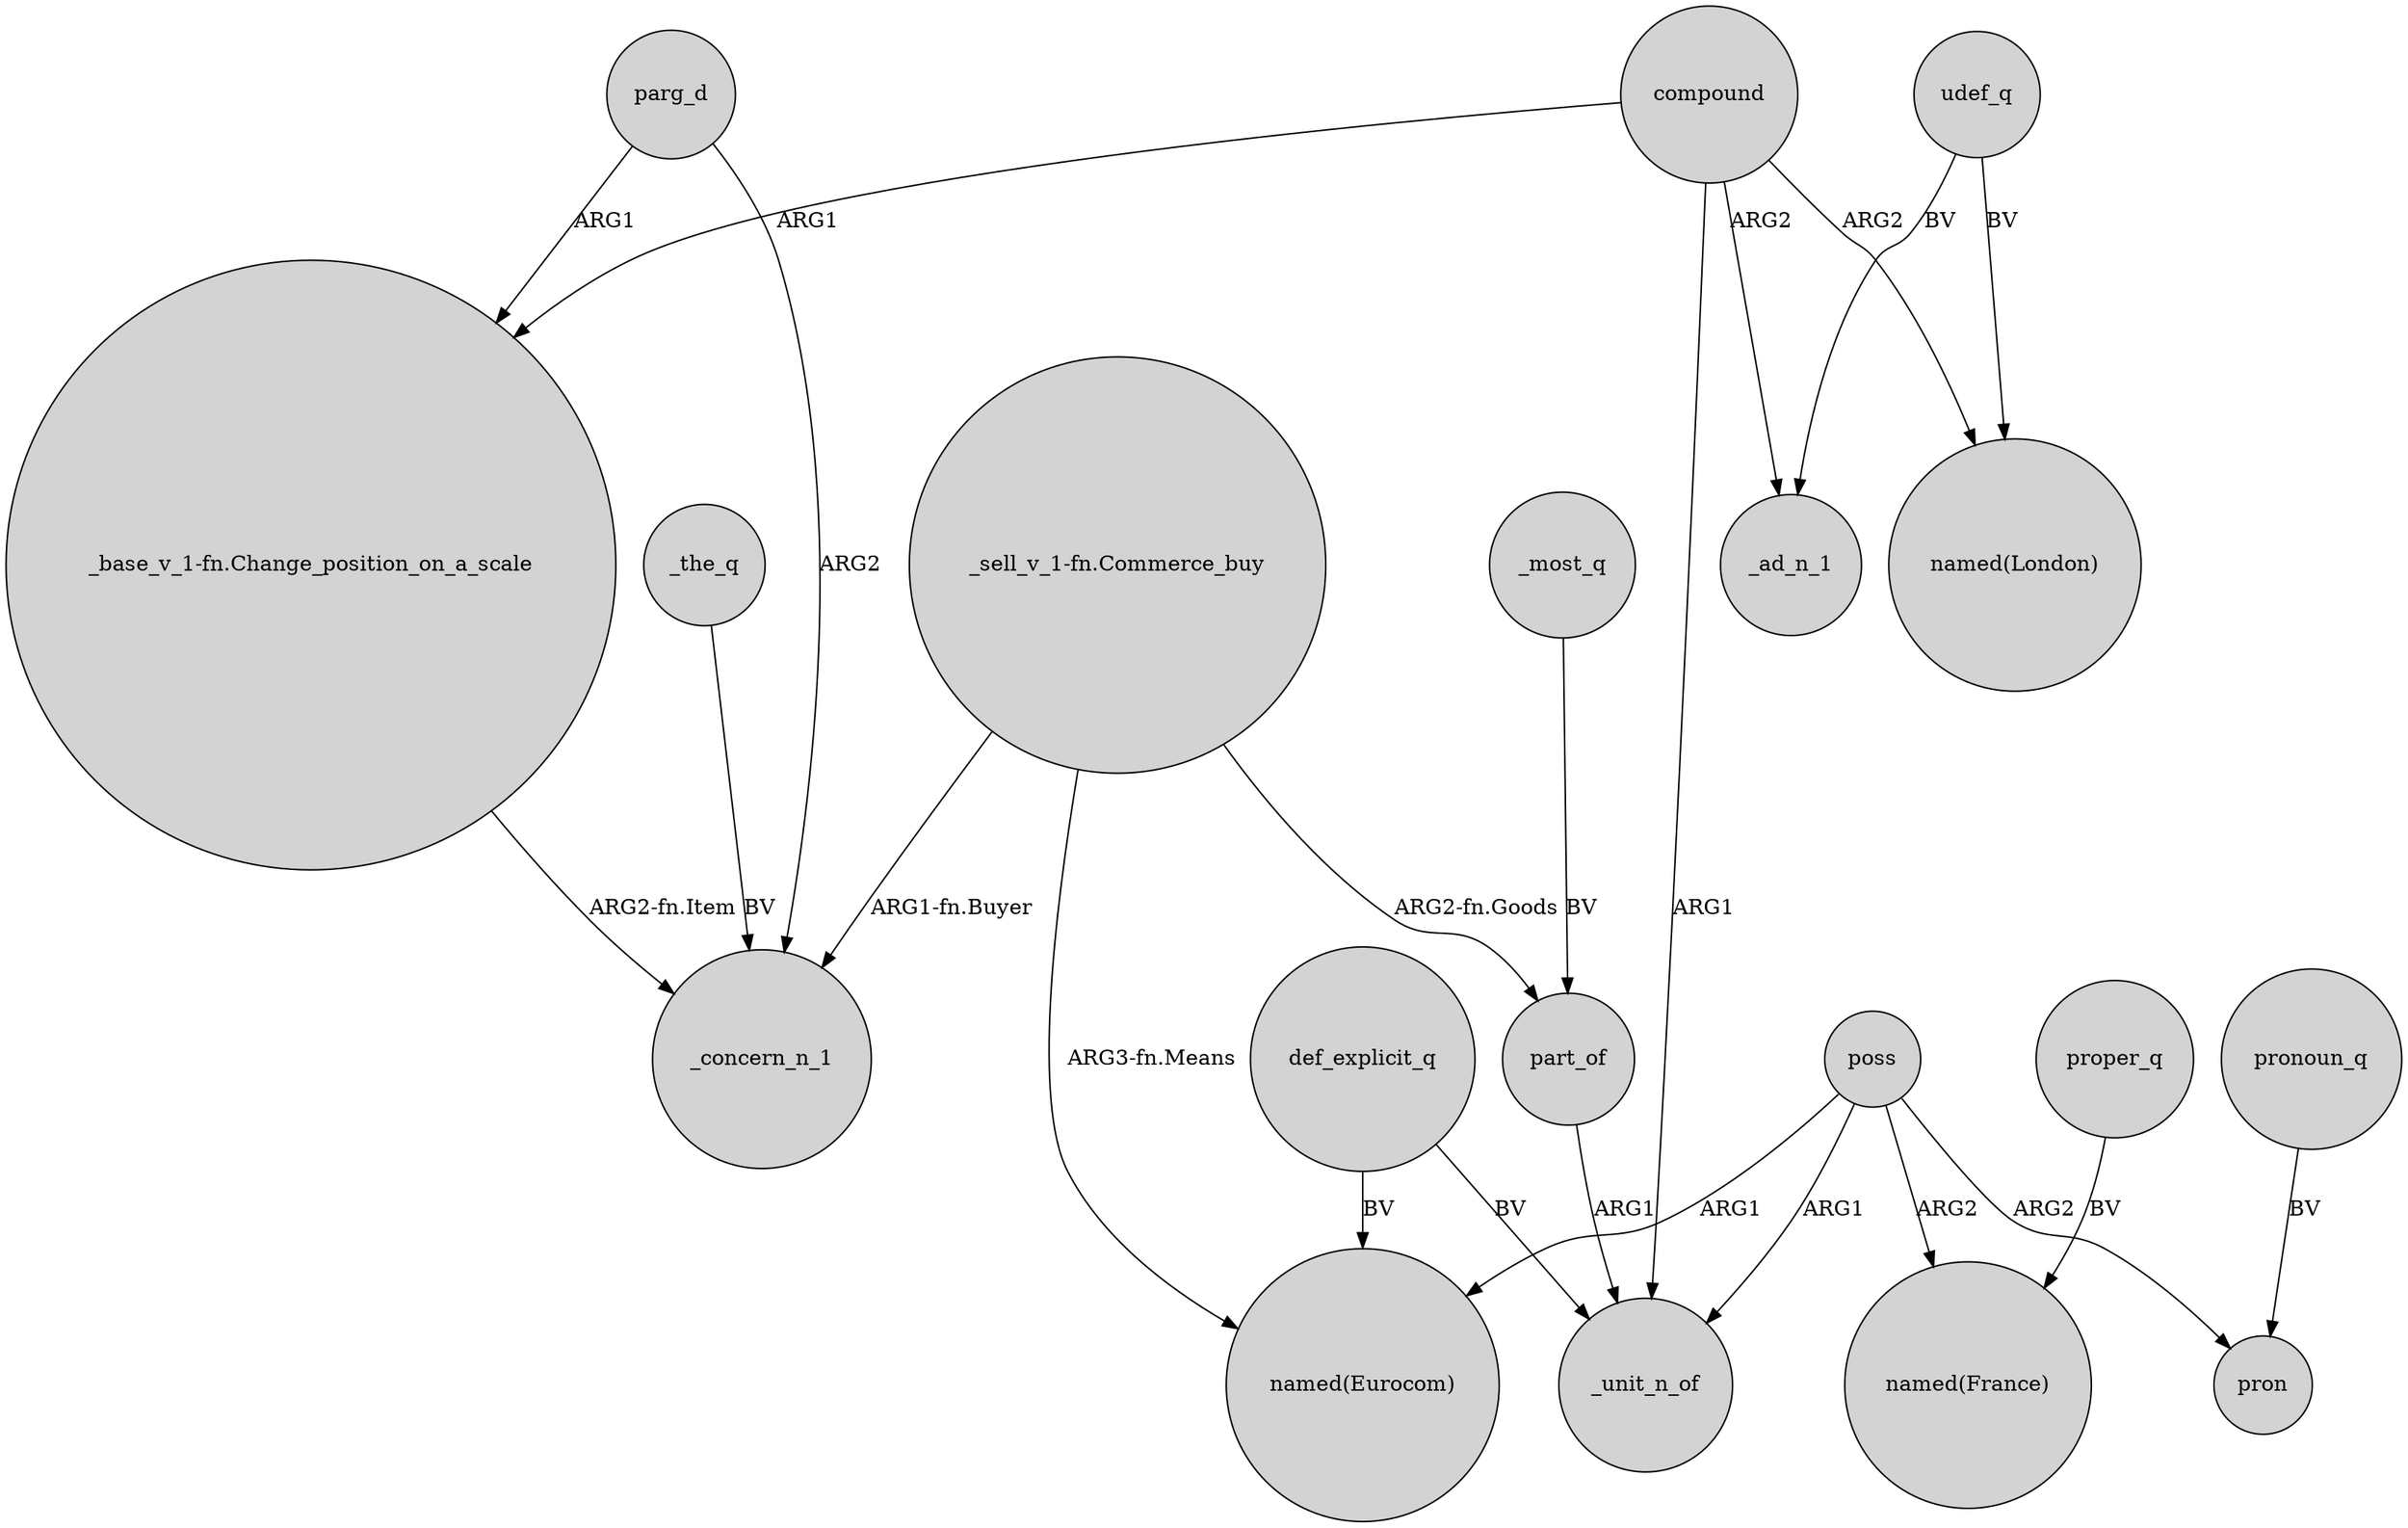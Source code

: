 digraph {
	node [shape=circle style=filled]
	"_base_v_1-fn.Change_position_on_a_scale" -> _concern_n_1 [label="ARG2-fn.Item"]
	parg_d -> "_base_v_1-fn.Change_position_on_a_scale" [label=ARG1]
	compound -> "named(London)" [label=ARG2]
	proper_q -> "named(France)" [label=BV]
	udef_q -> "named(London)" [label=BV]
	"_sell_v_1-fn.Commerce_buy" -> _concern_n_1 [label="ARG1-fn.Buyer"]
	_the_q -> _concern_n_1 [label=BV]
	part_of -> _unit_n_of [label=ARG1]
	pronoun_q -> pron [label=BV]
	poss -> pron [label=ARG2]
	parg_d -> _concern_n_1 [label=ARG2]
	compound -> _ad_n_1 [label=ARG2]
	def_explicit_q -> _unit_n_of [label=BV]
	"_sell_v_1-fn.Commerce_buy" -> part_of [label="ARG2-fn.Goods"]
	_most_q -> part_of [label=BV]
	def_explicit_q -> "named(Eurocom)" [label=BV]
	poss -> "named(Eurocom)" [label=ARG1]
	compound -> "_base_v_1-fn.Change_position_on_a_scale" [label=ARG1]
	poss -> "named(France)" [label=ARG2]
	poss -> _unit_n_of [label=ARG1]
	compound -> _unit_n_of [label=ARG1]
	udef_q -> _ad_n_1 [label=BV]
	"_sell_v_1-fn.Commerce_buy" -> "named(Eurocom)" [label="ARG3-fn.Means"]
}
